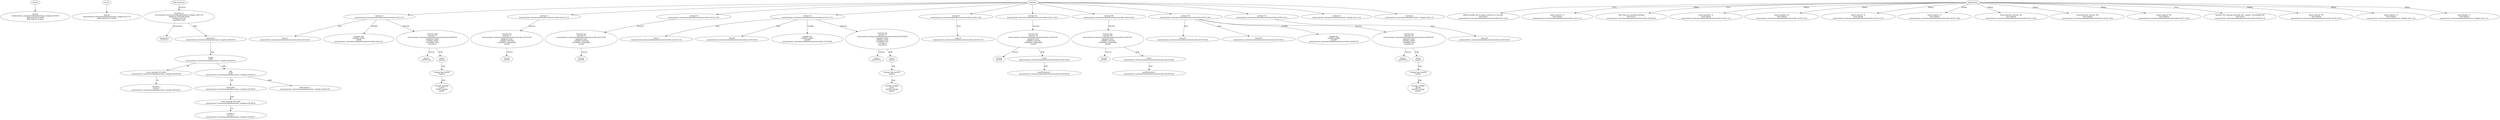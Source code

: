 strict digraph "tests/contract_testcases/solana/functions/override.sol" {
	S [label="name:S\ntests/contract_testcases/solana/functions/../simple.sol:4:8-9\nfield name:f1 ty:int64\nfield name:f2 ty:bool"]
	E [label="name:E\ntests/contract_testcases/solana/functions/../simple.sol:3:7-8\nfield name:foo ty:int256"]
	inc [label="function inc\ntests/contract_testcases/solana/functions/../simple.sol:8:1-23\nsignature inc((int64,bool))\nvisibility internal\nmutability pure"]
	parameters [label="parameters\nstruct S s"]
	expr [label="expression\ntests/contract_testcases/solana/functions/../simple.sol:8:26-35"]
	assign [label="assign\nint64\ntests/contract_testcases/solana/functions/../simple.sol:8:26-35"]
	structmember [label="struct member #0 int64\ntests/contract_testcases/solana/functions/../simple.sol:8:28-30"]
	variable [label="variable: s\nstruct S\ntests/contract_testcases/solana/functions/../simple.sol:8:26-27"]
	add [label="add\nint64\ntests/contract_testcases/solana/functions/../simple.sol:8:26-35"]
	load [label="load int64\ntests/contract_testcases/solana/functions/../simple.sol:8:26-35"]
	structmember_13 [label="struct member #0 int64\ntests/contract_testcases/solana/functions/../simple.sol:8:28-30"]
	variable_14 [label="variable: s\nstruct S\ntests/contract_testcases/solana/functions/../simple.sol:8:26-27"]
	number_literal [label="int64 literal: 1\ntests/contract_testcases/solana/functions/../simple.sol:8:34-35"]
	contract [label="contract C\ntests/contract_testcases/solana/functions/override.sol:5:1-7:2"]
	base [label="base A\ntests/contract_testcases/solana/functions/override.sol:5:15-20"]
	var [label="variable meh\nvisibility public\nint256\ntests/contract_testcases/solana/functions/override.sol:6:2-32"]
	meh [label="function meh\ncontract: C\ntests/contract_testcases/solana/functions/override.sol:6:29-32\nsignature meh()\nvisibility public\nmutability view\noverride A"]
	returns [label="returns\nint256 meh"]
	return [label="return\nimplicit"]
	storage_load [label="storage load int256\nimplicit"]
	storage_var [label="storage variable\nC.meh\nint256 storage\nimplicit"]
	contract_25 [label="contract A\ntests/contract_testcases/solana/functions/override.sol:9:1-11:2"]
	foo [label="function foo\ncontract: A\ntests/contract_testcases/solana/functions/override.sol:10:5-43\nsignature foo()\nvisibility external\nmutability nonpayable\nvirtual"]
	returns_27 [label="returns\nuint256 "]
	contract_28 [label="contract B\ntests/contract_testcases/solana/functions/override.sol:12:1-14:2"]
	foo_29 [label="function foo\ncontract: B\ntests/contract_testcases/solana/functions/override.sol:13:5-43\nsignature foo()\nvisibility external\nmutability nonpayable\nvirtual"]
	returns_30 [label="returns\nuint256 "]
	contract_31 [label="contract X\ntests/contract_testcases/solana/functions/override.sol:15:1-17:2"]
	base_32 [label="base A\ntests/contract_testcases/solana/functions/override.sol:15:15-16"]
	base_33 [label="base B\ntests/contract_testcases/solana/functions/override.sol:15:18-19"]
	var_34 [label="variable foo\nvisibility public\nuint256\ntests/contract_testcases/solana/functions/override.sol:16:9-39"]
	foo_35 [label="function foo\ncontract: X\ntests/contract_testcases/solana/functions/override.sol:16:36-39\nsignature foo()\nvisibility public\nmutability view\noverride A\noverride B"]
	returns_36 [label="returns\nuint256 foo"]
	return_37 [label="return\nimplicit"]
	storage_load_38 [label="storage load uint256\nimplicit"]
	storage_var_39 [label="storage variable\nX.foo\nuint256 storage\nimplicit"]
	contract_40 [label="contract Y\ntests/contract_testcases/solana/functions/override.sol:18:1-19:2"]
	base_41 [label="base X\ntests/contract_testcases/solana/functions/override.sol:18:15-16"]
	contract_42 [label="contract A2\ntests/contract_testcases/solana/functions/override.sol:21:1-23:2"]
	foo_43 [label="function foo\ncontract: A2\ntests/contract_testcases/solana/functions/override.sol:22:5-51\nsignature foo()\nvisibility external\nmutability nonpayable\nvirtual"]
	returns_44 [label="returns\nuint256 "]
	return_45 [label="return\ntests/contract_testcases/solana/functions/override.sol:22:54-62"]
	number_literal_46 [label="uint256 literal: 1\ntests/contract_testcases/solana/functions/override.sol:22:61-62"]
	contract_47 [label="contract B2\ntests/contract_testcases/solana/functions/override.sol:24:1-26:2"]
	foo_48 [label="function foo\ncontract: B2\ntests/contract_testcases/solana/functions/override.sol:25:5-51\nsignature foo()\nvisibility external\nmutability nonpayable\nvirtual"]
	returns_49 [label="returns\nuint256 "]
	return_50 [label="return\ntests/contract_testcases/solana/functions/override.sol:25:54-62"]
	number_literal_51 [label="uint256 literal: 2\ntests/contract_testcases/solana/functions/override.sol:25:61-62"]
	contract_52 [label="contract X2\ntests/contract_testcases/solana/functions/override.sol:27:1-29:2"]
	base_53 [label="base A2\ntests/contract_testcases/solana/functions/override.sol:27:16-18"]
	base_54 [label="base B2\ntests/contract_testcases/solana/functions/override.sol:27:20-22"]
	var_55 [label="variable foo\nvisibility public\nuint256\ntests/contract_testcases/solana/functions/override.sol:28:9-37"]
	foo_56 [label="function foo\ncontract: X2\ntests/contract_testcases/solana/functions/override.sol:28:34-37\nsignature foo()\nvisibility public\nmutability view\noverride A2"]
	returns_57 [label="returns\nuint256 foo"]
	return_58 [label="return\nimplicit"]
	storage_load_59 [label="storage load uint256\nimplicit"]
	storage_var_60 [label="storage variable\nX2.foo\nuint256 storage\nimplicit"]
	contract_61 [label="contract Y2\ntests/contract_testcases/solana/functions/override.sol:30:1-31:2"]
	base_62 [label="base X2\ntests/contract_testcases/solana/functions/override.sol:30:16-18"]
	contract_63 [label="contract A\ntests/contract_testcases/solana/functions/../simple.sol:1:1-14"]
	contract_64 [label="contract L\ntests/contract_testcases/solana/functions/../simple.sol:2:1-13"]
	diagnostic [label="global variable has no bases contracts to override\nlevel Error\ntests/contract_testcases/solana/functions/override.sol:3:14-22"]
	diagnostic_67 [label="found contract 'C'\nlevel Debug\ntests/contract_testcases/solana/functions/override.sol:5:1-7:2"]
	diagnostic_68 [label="'meh' does not override anything\nlevel Error\ntests/contract_testcases/solana/functions/override.sol:6:29-32"]
	diagnostic_69 [label="found interface 'A'\nlevel Debug\ntests/contract_testcases/solana/functions/override.sol:9:1-11:2"]
	diagnostic_70 [label="found interface 'B'\nlevel Debug\ntests/contract_testcases/solana/functions/override.sol:12:1-14:2"]
	diagnostic_71 [label="found contract 'X'\nlevel Debug\ntests/contract_testcases/solana/functions/override.sol:15:1-17:2"]
	diagnostic_72 [label="found contract 'Y'\nlevel Debug\ntests/contract_testcases/solana/functions/override.sol:18:1-19:2"]
	diagnostic_73 [label="found abstract contract 'A2'\nlevel Debug\ntests/contract_testcases/solana/functions/override.sol:21:1-23:2"]
	diagnostic_74 [label="found abstract contract 'B2'\nlevel Debug\ntests/contract_testcases/solana/functions/override.sol:24:1-26:2"]
	diagnostic_75 [label="found contract 'X2'\nlevel Debug\ntests/contract_testcases/solana/functions/override.sol:27:1-29:2"]
	diagnostic_76 [label="function 'foo' missing overrides 'B2', specify 'override(B2,A2)'\nlevel Error\ntests/contract_testcases/solana/functions/override.sol:28:21-33"]
	diagnostic_77 [label="found contract 'Y2'\nlevel Debug\ntests/contract_testcases/solana/functions/override.sol:30:1-31:2"]
	diagnostic_78 [label="found contract 'A'\nlevel Debug\ntests/contract_testcases/solana/functions/../simple.sol:1:1-14"]
	diagnostic_79 [label="found library 'L'\nlevel Debug\ntests/contract_testcases/solana/functions/../simple.sol:2:1-13"]
	structs -> S
	errors -> E
	free_functions -> inc [label="function"]
	inc -> parameters [label="parameters"]
	inc -> expr [label="body"]
	expr -> assign [label="expr"]
	assign -> structmember [label="left"]
	structmember -> variable [label="var"]
	assign -> add [label="right"]
	add -> load [label="left"]
	load -> structmember_13 [label="expr"]
	structmember_13 -> variable_14 [label="var"]
	add -> number_literal [label="right"]
	contracts -> contract
	contract -> base [label="base"]
	contract -> var [label="variable"]
	contract -> meh [label="function"]
	meh -> returns [label="returns"]
	meh -> return [label="body"]
	return -> storage_load [label="expr"]
	storage_load -> storage_var [label="expr"]
	contracts -> contract_25
	contract_25 -> foo [label="function"]
	foo -> returns_27 [label="returns"]
	contracts -> contract_28
	contract_28 -> foo_29 [label="function"]
	foo_29 -> returns_30 [label="returns"]
	contracts -> contract_31
	contract_31 -> base_32 [label="base"]
	contract_31 -> base_33 [label="base"]
	contract_31 -> var_34 [label="variable"]
	contract_31 -> foo_35 [label="function"]
	foo_35 -> returns_36 [label="returns"]
	foo_35 -> return_37 [label="body"]
	return_37 -> storage_load_38 [label="expr"]
	storage_load_38 -> storage_var_39 [label="expr"]
	contracts -> contract_40
	contract_40 -> base_41 [label="base"]
	contracts -> contract_42
	contract_42 -> foo_43 [label="function"]
	foo_43 -> returns_44 [label="returns"]
	foo_43 -> return_45 [label="body"]
	return_45 -> number_literal_46 [label="expr"]
	contracts -> contract_47
	contract_47 -> foo_48 [label="function"]
	foo_48 -> returns_49 [label="returns"]
	foo_48 -> return_50 [label="body"]
	return_50 -> number_literal_51 [label="expr"]
	contracts -> contract_52
	contract_52 -> base_53 [label="base"]
	contract_52 -> base_54 [label="base"]
	contract_52 -> var_55 [label="variable"]
	contract_52 -> foo_56 [label="function"]
	foo_56 -> returns_57 [label="returns"]
	foo_56 -> return_58 [label="body"]
	return_58 -> storage_load_59 [label="expr"]
	storage_load_59 -> storage_var_60 [label="expr"]
	contracts -> contract_61
	contract_61 -> base_62 [label="base"]
	contracts -> contract_63
	contracts -> contract_64
	diagnostics -> diagnostic [label="Error"]
	diagnostics -> diagnostic_67 [label="Debug"]
	diagnostics -> diagnostic_68 [label="Error"]
	diagnostics -> diagnostic_69 [label="Debug"]
	diagnostics -> diagnostic_70 [label="Debug"]
	diagnostics -> diagnostic_71 [label="Debug"]
	diagnostics -> diagnostic_72 [label="Debug"]
	diagnostics -> diagnostic_73 [label="Debug"]
	diagnostics -> diagnostic_74 [label="Debug"]
	diagnostics -> diagnostic_75 [label="Debug"]
	diagnostics -> diagnostic_76 [label="Error"]
	diagnostics -> diagnostic_77 [label="Debug"]
	diagnostics -> diagnostic_78 [label="Debug"]
	diagnostics -> diagnostic_79 [label="Debug"]
}
